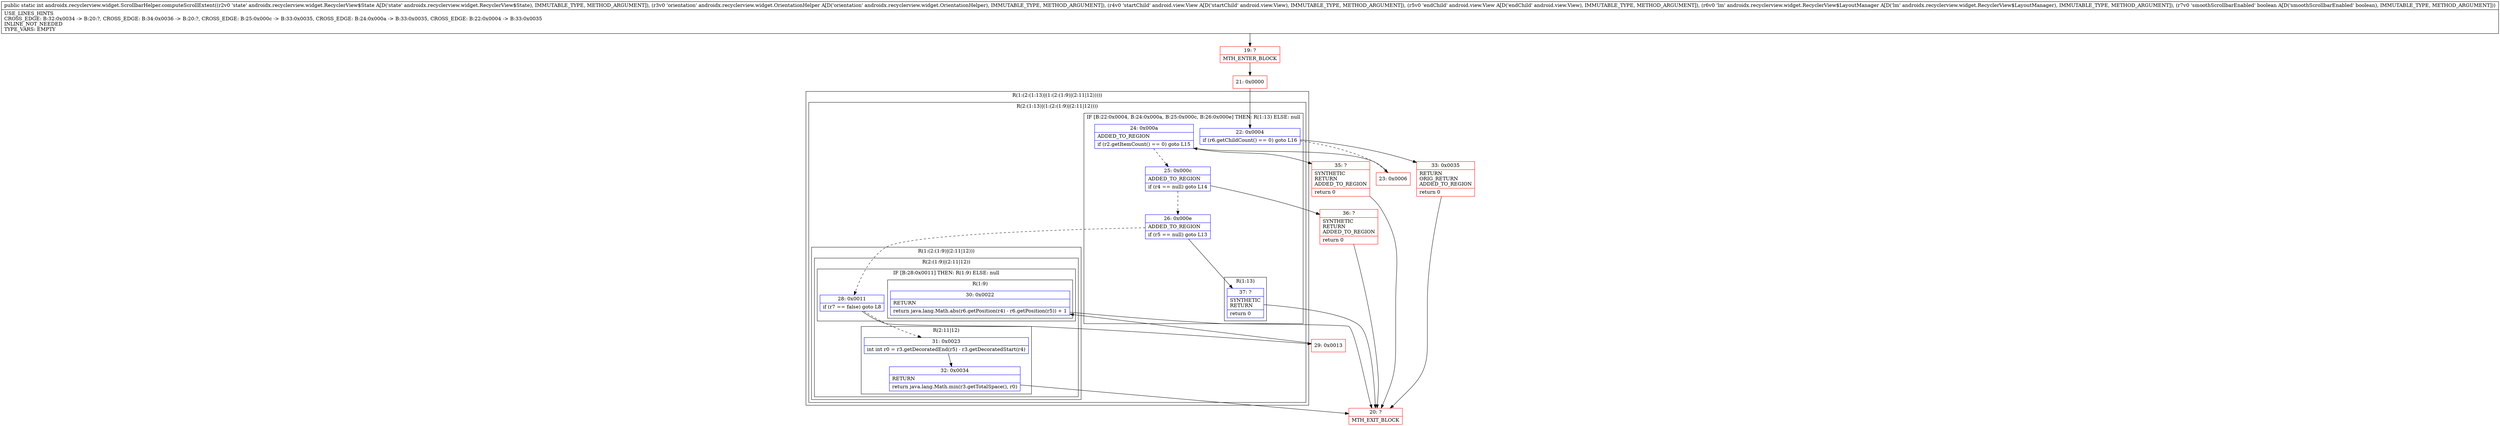digraph "CFG forandroidx.recyclerview.widget.ScrollbarHelper.computeScrollExtent(Landroidx\/recyclerview\/widget\/RecyclerView$State;Landroidx\/recyclerview\/widget\/OrientationHelper;Landroid\/view\/View;Landroid\/view\/View;Landroidx\/recyclerview\/widget\/RecyclerView$LayoutManager;Z)I" {
subgraph cluster_Region_452411840 {
label = "R(1:(2:(1:13)|(1:(2:(1:9)|(2:11|12)))))";
node [shape=record,color=blue];
subgraph cluster_Region_1567313992 {
label = "R(2:(1:13)|(1:(2:(1:9)|(2:11|12))))";
node [shape=record,color=blue];
subgraph cluster_IfRegion_830000666 {
label = "IF [B:22:0x0004, B:24:0x000a, B:25:0x000c, B:26:0x000e] THEN: R(1:13) ELSE: null";
node [shape=record,color=blue];
Node_22 [shape=record,label="{22\:\ 0x0004|if (r6.getChildCount() == 0) goto L16\l}"];
Node_24 [shape=record,label="{24\:\ 0x000a|ADDED_TO_REGION\l|if (r2.getItemCount() == 0) goto L15\l}"];
Node_25 [shape=record,label="{25\:\ 0x000c|ADDED_TO_REGION\l|if (r4 == null) goto L14\l}"];
Node_26 [shape=record,label="{26\:\ 0x000e|ADDED_TO_REGION\l|if (r5 == null) goto L13\l}"];
subgraph cluster_Region_1821502591 {
label = "R(1:13)";
node [shape=record,color=blue];
Node_37 [shape=record,label="{37\:\ ?|SYNTHETIC\lRETURN\l|return 0\l}"];
}
}
subgraph cluster_Region_1288198508 {
label = "R(1:(2:(1:9)|(2:11|12)))";
node [shape=record,color=blue];
subgraph cluster_Region_1260829101 {
label = "R(2:(1:9)|(2:11|12))";
node [shape=record,color=blue];
subgraph cluster_IfRegion_1020901069 {
label = "IF [B:28:0x0011] THEN: R(1:9) ELSE: null";
node [shape=record,color=blue];
Node_28 [shape=record,label="{28\:\ 0x0011|if (r7 == false) goto L8\l}"];
subgraph cluster_Region_1606965053 {
label = "R(1:9)";
node [shape=record,color=blue];
Node_30 [shape=record,label="{30\:\ 0x0022|RETURN\l|return java.lang.Math.abs(r6.getPosition(r4) \- r6.getPosition(r5)) + 1\l}"];
}
}
subgraph cluster_Region_90859431 {
label = "R(2:11|12)";
node [shape=record,color=blue];
Node_31 [shape=record,label="{31\:\ 0x0023|int int r0 = r3.getDecoratedEnd(r5) \- r3.getDecoratedStart(r4)\l}"];
Node_32 [shape=record,label="{32\:\ 0x0034|RETURN\l|return java.lang.Math.min(r3.getTotalSpace(), r0)\l}"];
}
}
}
}
}
Node_19 [shape=record,color=red,label="{19\:\ ?|MTH_ENTER_BLOCK\l}"];
Node_21 [shape=record,color=red,label="{21\:\ 0x0000}"];
Node_23 [shape=record,color=red,label="{23\:\ 0x0006}"];
Node_29 [shape=record,color=red,label="{29\:\ 0x0013}"];
Node_20 [shape=record,color=red,label="{20\:\ ?|MTH_EXIT_BLOCK\l}"];
Node_36 [shape=record,color=red,label="{36\:\ ?|SYNTHETIC\lRETURN\lADDED_TO_REGION\l|return 0\l}"];
Node_35 [shape=record,color=red,label="{35\:\ ?|SYNTHETIC\lRETURN\lADDED_TO_REGION\l|return 0\l}"];
Node_33 [shape=record,color=red,label="{33\:\ 0x0035|RETURN\lORIG_RETURN\lADDED_TO_REGION\l|return 0\l}"];
MethodNode[shape=record,label="{public static int androidx.recyclerview.widget.ScrollbarHelper.computeScrollExtent((r2v0 'state' androidx.recyclerview.widget.RecyclerView$State A[D('state' androidx.recyclerview.widget.RecyclerView$State), IMMUTABLE_TYPE, METHOD_ARGUMENT]), (r3v0 'orientation' androidx.recyclerview.widget.OrientationHelper A[D('orientation' androidx.recyclerview.widget.OrientationHelper), IMMUTABLE_TYPE, METHOD_ARGUMENT]), (r4v0 'startChild' android.view.View A[D('startChild' android.view.View), IMMUTABLE_TYPE, METHOD_ARGUMENT]), (r5v0 'endChild' android.view.View A[D('endChild' android.view.View), IMMUTABLE_TYPE, METHOD_ARGUMENT]), (r6v0 'lm' androidx.recyclerview.widget.RecyclerView$LayoutManager A[D('lm' androidx.recyclerview.widget.RecyclerView$LayoutManager), IMMUTABLE_TYPE, METHOD_ARGUMENT]), (r7v0 'smoothScrollbarEnabled' boolean A[D('smoothScrollbarEnabled' boolean), IMMUTABLE_TYPE, METHOD_ARGUMENT]))  | USE_LINES_HINTS\lCROSS_EDGE: B:32:0x0034 \-\> B:20:?, CROSS_EDGE: B:34:0x0036 \-\> B:20:?, CROSS_EDGE: B:25:0x000c \-\> B:33:0x0035, CROSS_EDGE: B:24:0x000a \-\> B:33:0x0035, CROSS_EDGE: B:22:0x0004 \-\> B:33:0x0035\lINLINE_NOT_NEEDED\lTYPE_VARS: EMPTY\l}"];
MethodNode -> Node_19;Node_22 -> Node_23[style=dashed];
Node_22 -> Node_33;
Node_24 -> Node_25[style=dashed];
Node_24 -> Node_35;
Node_25 -> Node_26[style=dashed];
Node_25 -> Node_36;
Node_26 -> Node_28[style=dashed];
Node_26 -> Node_37;
Node_37 -> Node_20;
Node_28 -> Node_29;
Node_28 -> Node_31[style=dashed];
Node_30 -> Node_20;
Node_31 -> Node_32;
Node_32 -> Node_20;
Node_19 -> Node_21;
Node_21 -> Node_22;
Node_23 -> Node_24;
Node_29 -> Node_30;
Node_36 -> Node_20;
Node_35 -> Node_20;
Node_33 -> Node_20;
}

